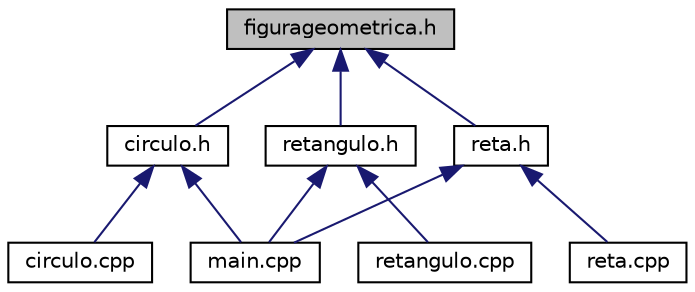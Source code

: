 digraph "figurageometrica.h"
{
  edge [fontname="Helvetica",fontsize="10",labelfontname="Helvetica",labelfontsize="10"];
  node [fontname="Helvetica",fontsize="10",shape=record];
  Node5 [label="figurageometrica.h",height=0.2,width=0.4,color="black", fillcolor="grey75", style="filled", fontcolor="black"];
  Node5 -> Node6 [dir="back",color="midnightblue",fontsize="10",style="solid",fontname="Helvetica"];
  Node6 [label="circulo.h",height=0.2,width=0.4,color="black", fillcolor="white", style="filled",URL="$circulo_8hdocumentation.html"];
  Node6 -> Node7 [dir="back",color="midnightblue",fontsize="10",style="solid",fontname="Helvetica"];
  Node7 [label="circulo.cpp",height=0.2,width=0.4,color="black", fillcolor="white", style="filled",URL="$circulo_8cppdocumentation.html"];
  Node6 -> Node8 [dir="back",color="midnightblue",fontsize="10",style="solid",fontname="Helvetica"];
  Node8 [label="main.cpp",height=0.2,width=0.4,color="black", fillcolor="white", style="filled",URL="$main_8cppdocumentation.html"];
  Node5 -> Node9 [dir="back",color="midnightblue",fontsize="10",style="solid",fontname="Helvetica"];
  Node9 [label="retangulo.h",height=0.2,width=0.4,color="black", fillcolor="white", style="filled",URL="$retangulo_8hdocumentation.html"];
  Node9 -> Node8 [dir="back",color="midnightblue",fontsize="10",style="solid",fontname="Helvetica"];
  Node9 -> Node10 [dir="back",color="midnightblue",fontsize="10",style="solid",fontname="Helvetica"];
  Node10 [label="retangulo.cpp",height=0.2,width=0.4,color="black", fillcolor="white", style="filled",URL="$retangulo_8cppdocumentation.html"];
  Node5 -> Node11 [dir="back",color="midnightblue",fontsize="10",style="solid",fontname="Helvetica"];
  Node11 [label="reta.h",height=0.2,width=0.4,color="black", fillcolor="white", style="filled",URL="$reta_8hdocumentation.html"];
  Node11 -> Node8 [dir="back",color="midnightblue",fontsize="10",style="solid",fontname="Helvetica"];
  Node11 -> Node12 [dir="back",color="midnightblue",fontsize="10",style="solid",fontname="Helvetica"];
  Node12 [label="reta.cpp",height=0.2,width=0.4,color="black", fillcolor="white", style="filled",URL="$reta_8cppdocumentation.html"];
}
